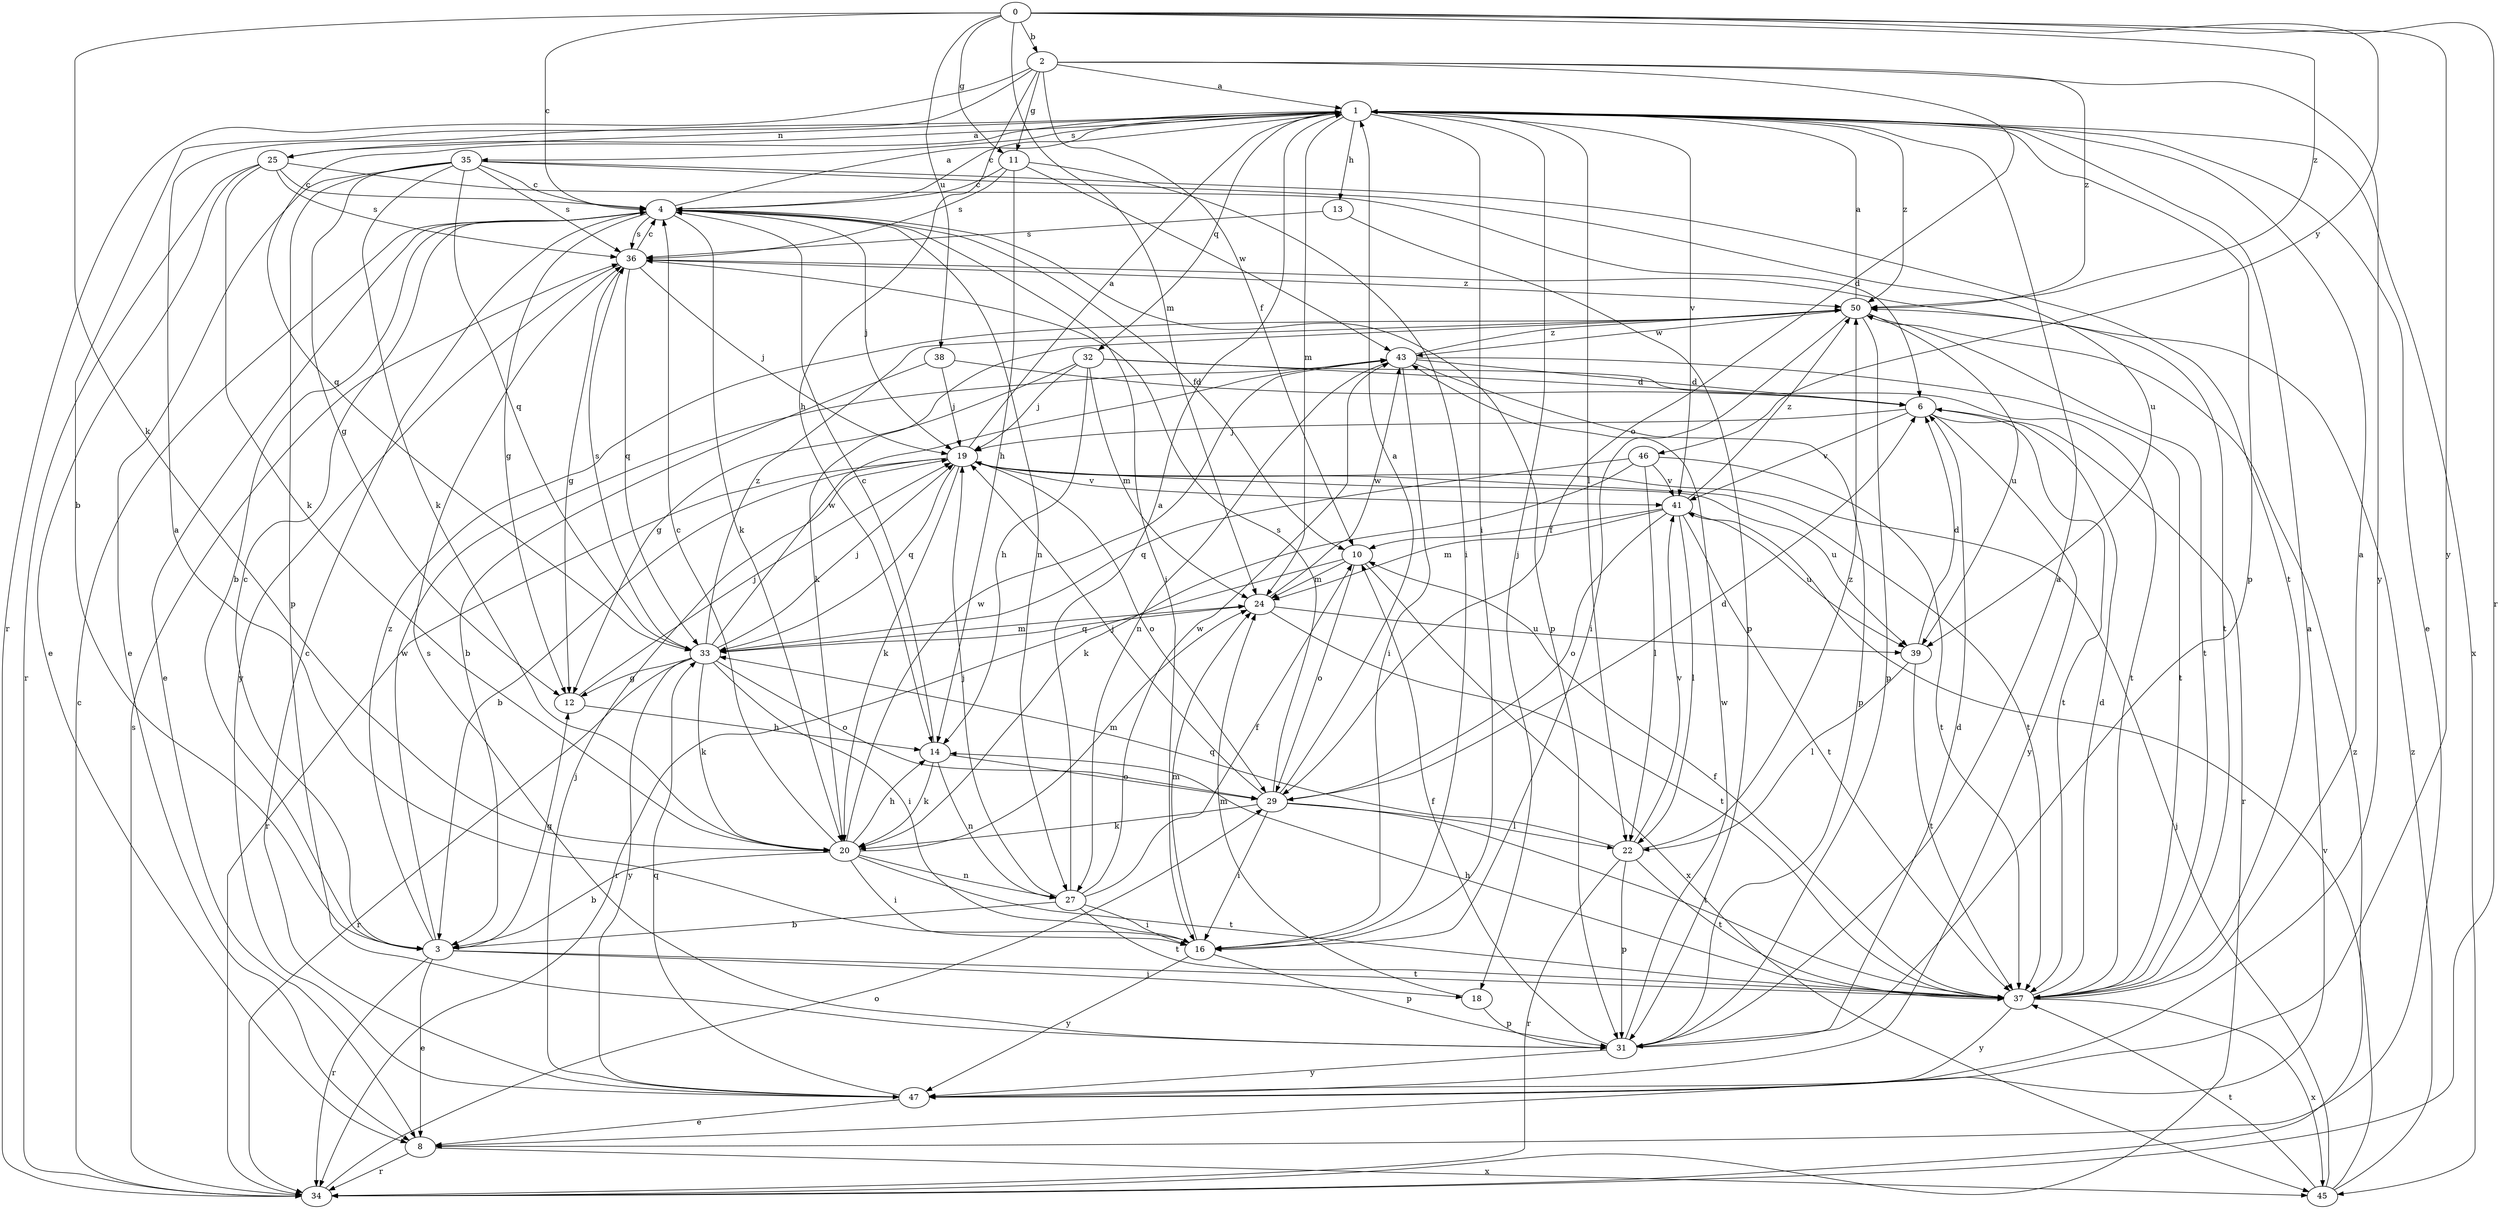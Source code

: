 strict digraph  {
0;
1;
2;
3;
4;
6;
8;
10;
11;
12;
13;
14;
16;
18;
19;
20;
22;
24;
25;
27;
29;
31;
32;
33;
34;
35;
36;
37;
38;
39;
41;
43;
45;
46;
47;
50;
0 -> 2  [label=b];
0 -> 4  [label=c];
0 -> 11  [label=g];
0 -> 20  [label=k];
0 -> 24  [label=m];
0 -> 34  [label=r];
0 -> 38  [label=u];
0 -> 46  [label=y];
0 -> 47  [label=y];
0 -> 50  [label=z];
1 -> 4  [label=c];
1 -> 8  [label=e];
1 -> 13  [label=h];
1 -> 16  [label=i];
1 -> 18  [label=j];
1 -> 22  [label=l];
1 -> 24  [label=m];
1 -> 25  [label=n];
1 -> 31  [label=p];
1 -> 32  [label=q];
1 -> 33  [label=q];
1 -> 35  [label=s];
1 -> 41  [label=v];
1 -> 45  [label=x];
1 -> 50  [label=z];
2 -> 1  [label=a];
2 -> 3  [label=b];
2 -> 10  [label=f];
2 -> 11  [label=g];
2 -> 14  [label=h];
2 -> 29  [label=o];
2 -> 34  [label=r];
2 -> 47  [label=y];
2 -> 50  [label=z];
3 -> 4  [label=c];
3 -> 8  [label=e];
3 -> 12  [label=g];
3 -> 18  [label=j];
3 -> 34  [label=r];
3 -> 37  [label=t];
3 -> 43  [label=w];
3 -> 50  [label=z];
4 -> 1  [label=a];
4 -> 3  [label=b];
4 -> 8  [label=e];
4 -> 10  [label=f];
4 -> 12  [label=g];
4 -> 16  [label=i];
4 -> 19  [label=j];
4 -> 20  [label=k];
4 -> 27  [label=n];
4 -> 31  [label=p];
4 -> 36  [label=s];
6 -> 19  [label=j];
6 -> 34  [label=r];
6 -> 37  [label=t];
6 -> 41  [label=v];
6 -> 47  [label=y];
8 -> 1  [label=a];
8 -> 34  [label=r];
8 -> 45  [label=x];
10 -> 24  [label=m];
10 -> 29  [label=o];
10 -> 34  [label=r];
10 -> 45  [label=x];
11 -> 4  [label=c];
11 -> 14  [label=h];
11 -> 16  [label=i];
11 -> 36  [label=s];
11 -> 43  [label=w];
12 -> 14  [label=h];
12 -> 19  [label=j];
13 -> 31  [label=p];
13 -> 36  [label=s];
14 -> 4  [label=c];
14 -> 20  [label=k];
14 -> 27  [label=n];
14 -> 29  [label=o];
16 -> 1  [label=a];
16 -> 24  [label=m];
16 -> 31  [label=p];
16 -> 47  [label=y];
18 -> 24  [label=m];
18 -> 31  [label=p];
19 -> 1  [label=a];
19 -> 3  [label=b];
19 -> 20  [label=k];
19 -> 29  [label=o];
19 -> 33  [label=q];
19 -> 34  [label=r];
19 -> 37  [label=t];
19 -> 39  [label=u];
19 -> 41  [label=v];
20 -> 3  [label=b];
20 -> 4  [label=c];
20 -> 14  [label=h];
20 -> 16  [label=i];
20 -> 24  [label=m];
20 -> 27  [label=n];
20 -> 37  [label=t];
20 -> 43  [label=w];
22 -> 31  [label=p];
22 -> 33  [label=q];
22 -> 34  [label=r];
22 -> 37  [label=t];
22 -> 41  [label=v];
22 -> 50  [label=z];
24 -> 33  [label=q];
24 -> 37  [label=t];
24 -> 39  [label=u];
24 -> 43  [label=w];
25 -> 1  [label=a];
25 -> 4  [label=c];
25 -> 6  [label=d];
25 -> 8  [label=e];
25 -> 20  [label=k];
25 -> 34  [label=r];
25 -> 36  [label=s];
27 -> 1  [label=a];
27 -> 3  [label=b];
27 -> 10  [label=f];
27 -> 16  [label=i];
27 -> 19  [label=j];
27 -> 37  [label=t];
27 -> 43  [label=w];
29 -> 1  [label=a];
29 -> 6  [label=d];
29 -> 16  [label=i];
29 -> 19  [label=j];
29 -> 20  [label=k];
29 -> 22  [label=l];
29 -> 36  [label=s];
29 -> 37  [label=t];
31 -> 1  [label=a];
31 -> 6  [label=d];
31 -> 10  [label=f];
31 -> 36  [label=s];
31 -> 43  [label=w];
31 -> 47  [label=y];
32 -> 6  [label=d];
32 -> 12  [label=g];
32 -> 14  [label=h];
32 -> 19  [label=j];
32 -> 24  [label=m];
32 -> 37  [label=t];
33 -> 12  [label=g];
33 -> 16  [label=i];
33 -> 19  [label=j];
33 -> 20  [label=k];
33 -> 24  [label=m];
33 -> 29  [label=o];
33 -> 34  [label=r];
33 -> 36  [label=s];
33 -> 43  [label=w];
33 -> 47  [label=y];
33 -> 50  [label=z];
34 -> 4  [label=c];
34 -> 29  [label=o];
34 -> 36  [label=s];
34 -> 50  [label=z];
35 -> 4  [label=c];
35 -> 8  [label=e];
35 -> 12  [label=g];
35 -> 20  [label=k];
35 -> 31  [label=p];
35 -> 33  [label=q];
35 -> 36  [label=s];
35 -> 37  [label=t];
35 -> 39  [label=u];
36 -> 4  [label=c];
36 -> 12  [label=g];
36 -> 19  [label=j];
36 -> 33  [label=q];
36 -> 37  [label=t];
36 -> 47  [label=y];
36 -> 50  [label=z];
37 -> 1  [label=a];
37 -> 6  [label=d];
37 -> 10  [label=f];
37 -> 14  [label=h];
37 -> 45  [label=x];
37 -> 47  [label=y];
38 -> 3  [label=b];
38 -> 6  [label=d];
38 -> 19  [label=j];
39 -> 6  [label=d];
39 -> 22  [label=l];
39 -> 37  [label=t];
41 -> 10  [label=f];
41 -> 22  [label=l];
41 -> 24  [label=m];
41 -> 29  [label=o];
41 -> 37  [label=t];
41 -> 39  [label=u];
41 -> 50  [label=z];
43 -> 6  [label=d];
43 -> 16  [label=i];
43 -> 27  [label=n];
43 -> 31  [label=p];
43 -> 37  [label=t];
43 -> 50  [label=z];
45 -> 19  [label=j];
45 -> 37  [label=t];
45 -> 41  [label=v];
45 -> 50  [label=z];
46 -> 20  [label=k];
46 -> 22  [label=l];
46 -> 33  [label=q];
46 -> 37  [label=t];
46 -> 41  [label=v];
47 -> 4  [label=c];
47 -> 8  [label=e];
47 -> 19  [label=j];
47 -> 33  [label=q];
50 -> 1  [label=a];
50 -> 16  [label=i];
50 -> 20  [label=k];
50 -> 31  [label=p];
50 -> 37  [label=t];
50 -> 39  [label=u];
50 -> 43  [label=w];
}
